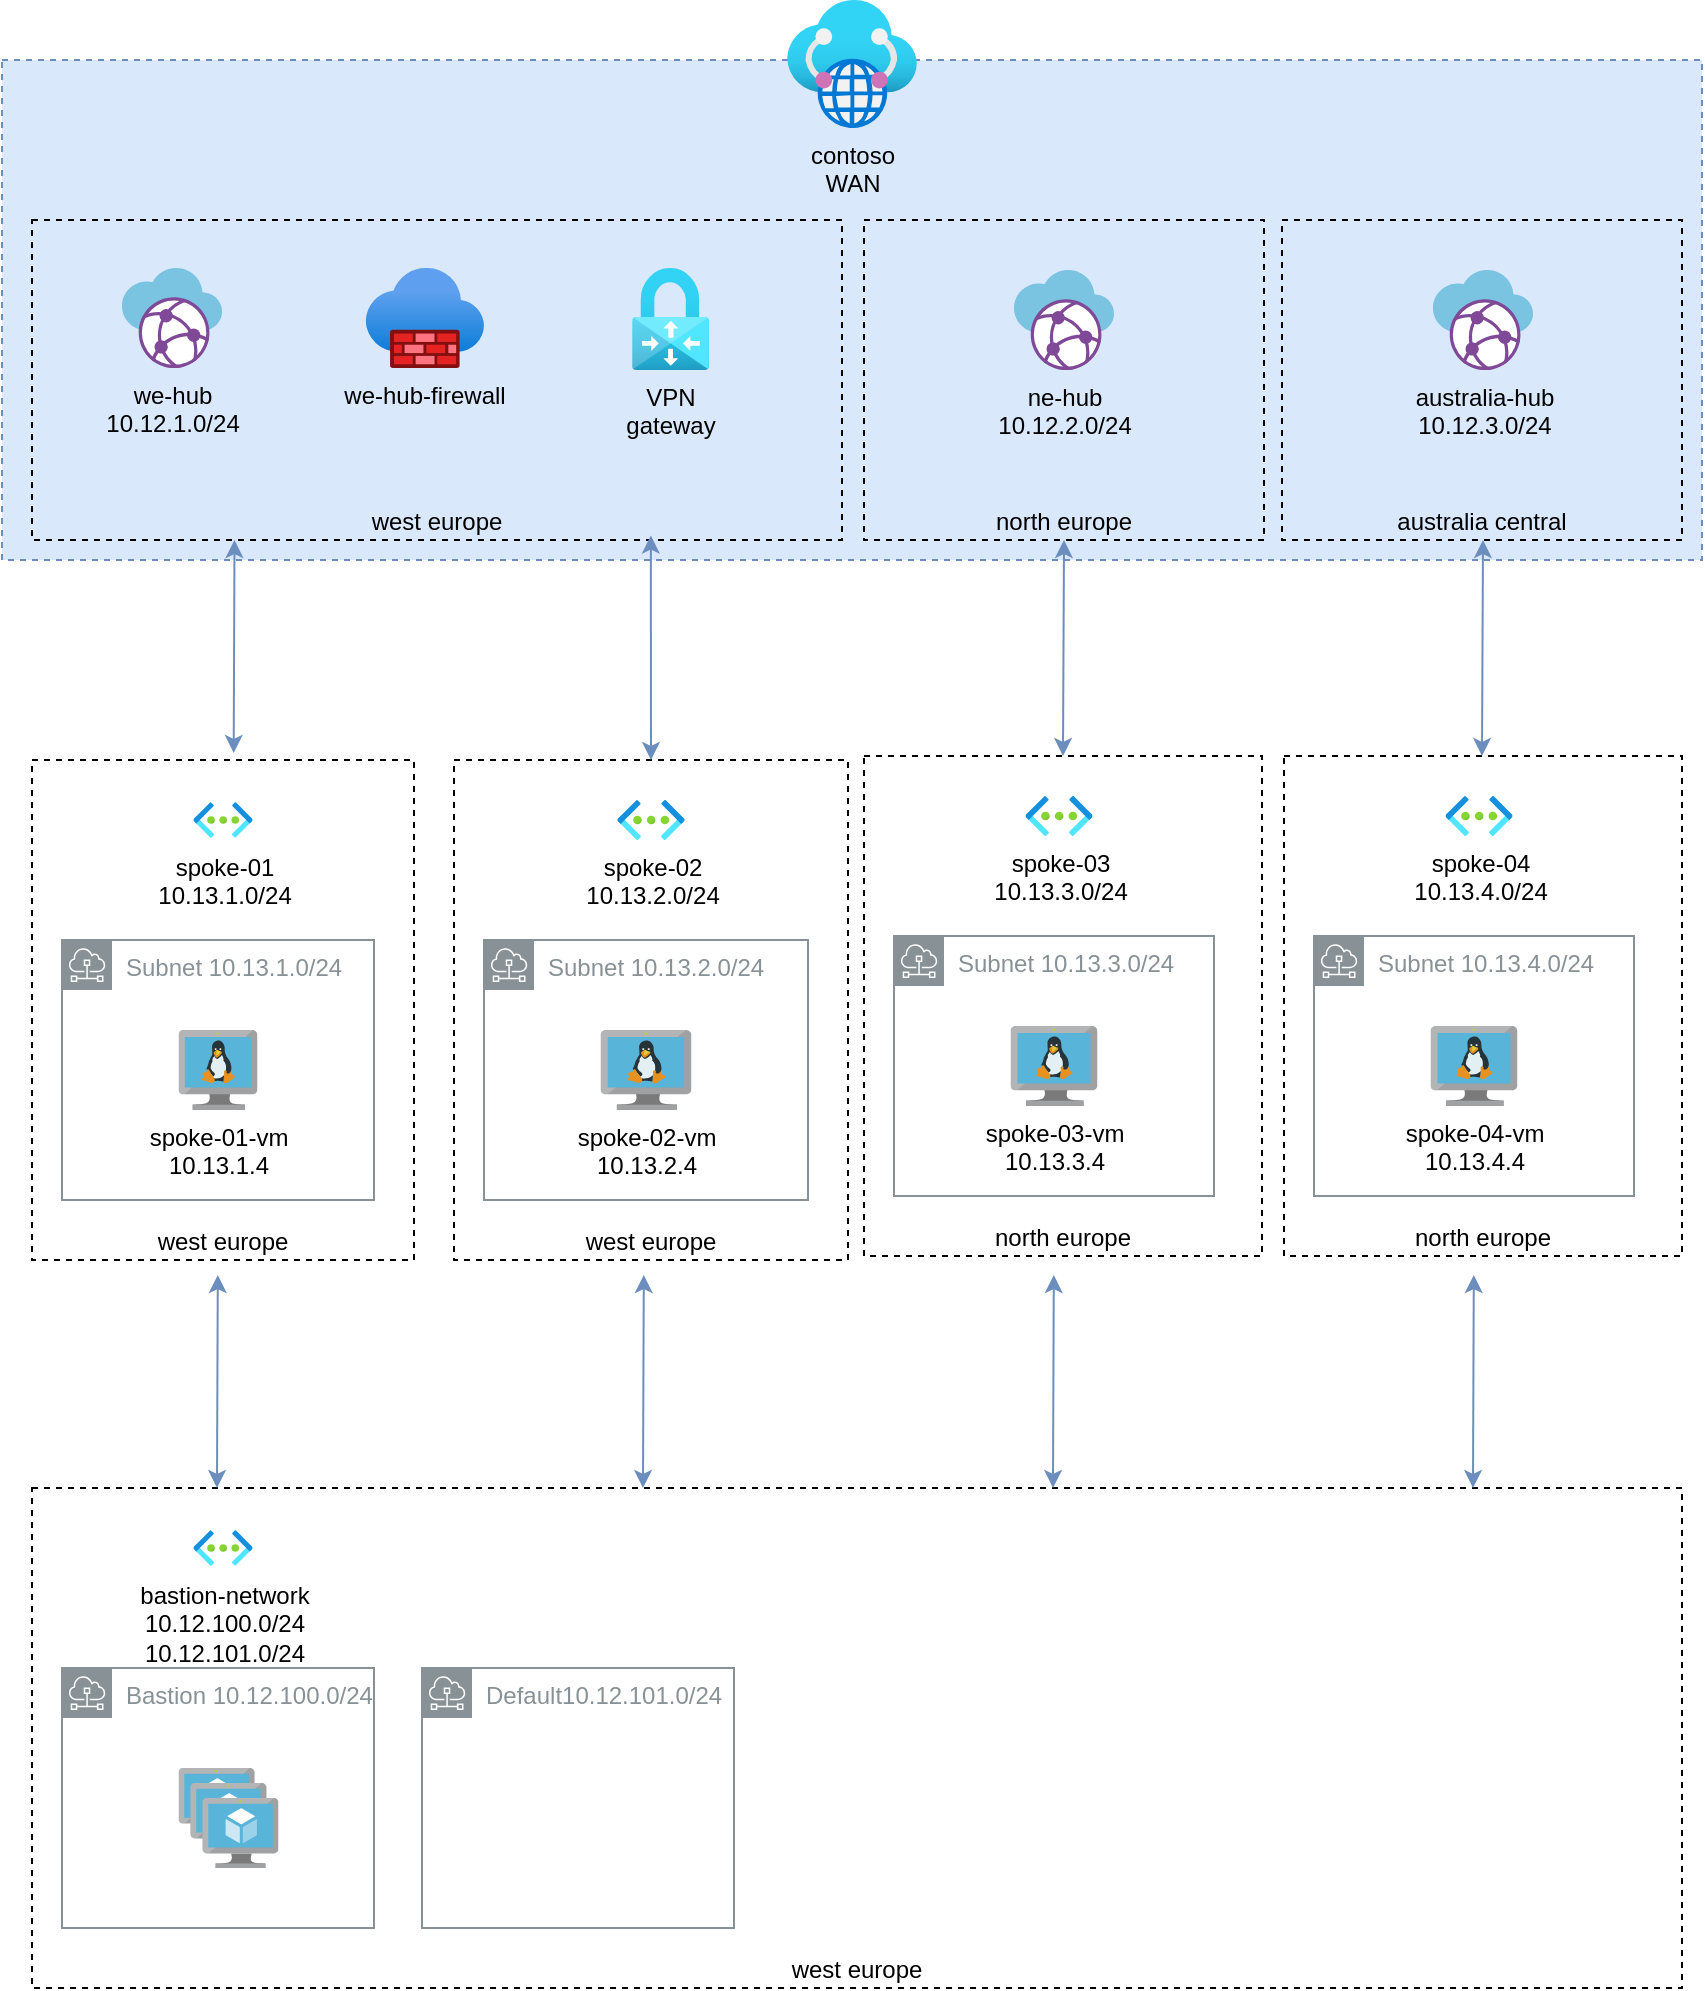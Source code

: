 <mxfile version="16.5.1" type="device"><diagram id="aPiT-PGSKgs39lGWBKkV" name="Page-1"><mxGraphModel dx="1102" dy="1025" grid="1" gridSize="10" guides="1" tooltips="1" connect="1" arrows="1" fold="1" page="1" pageScale="1" pageWidth="827" pageHeight="1169" math="0" shadow="0"><root><mxCell id="0"/><mxCell id="1" parent="0"/><mxCell id="bsmPjeTT9gQ6tpzZUVyZ-22" value="" style="rounded=0;whiteSpace=wrap;html=1;dashed=1;fillColor=#dae8fc;strokeColor=#6c8ebf;labelBackgroundColor=none;" parent="1" vertex="1"><mxGeometry x="90" y="440" width="850" height="250" as="geometry"/></mxCell><mxCell id="bsmPjeTT9gQ6tpzZUVyZ-11" value="west europe" style="rounded=0;whiteSpace=wrap;html=1;dashed=1;fillColor=none;align=center;verticalAlign=bottom;labelBackgroundColor=none;" parent="1" vertex="1"><mxGeometry x="105" y="790" width="191" height="250" as="geometry"/></mxCell><mxCell id="bsmPjeTT9gQ6tpzZUVyZ-6" value="west europe" style="rounded=0;whiteSpace=wrap;html=1;dashed=1;fillColor=none;align=center;verticalAlign=bottom;labelBackgroundColor=none;" parent="1" vertex="1"><mxGeometry x="105" y="520" width="405" height="160" as="geometry"/></mxCell><mxCell id="bsmPjeTT9gQ6tpzZUVyZ-1" value="contoso&lt;br&gt;WAN" style="aspect=fixed;html=1;points=[];align=center;image;fontSize=12;image=img/lib/azure2/networking/Virtual_WANs.svg;labelBackgroundColor=none;" parent="1" vertex="1"><mxGeometry x="482.5" y="410" width="65" height="64" as="geometry"/></mxCell><mxCell id="bsmPjeTT9gQ6tpzZUVyZ-3" value="VPN &lt;br&gt;gateway" style="aspect=fixed;html=1;points=[];align=center;image;fontSize=12;image=img/lib/azure2/networking/Virtual_Network_Gateways.svg;labelBackgroundColor=none;" parent="1" vertex="1"><mxGeometry x="405.07" y="544" width="38.43" height="51" as="geometry"/></mxCell><mxCell id="bsmPjeTT9gQ6tpzZUVyZ-4" value="we-hub&lt;br&gt;10.12.1.0/24" style="sketch=0;aspect=fixed;html=1;points=[];align=center;image;fontSize=12;image=img/lib/mscae/Virtual_WANs.svg;labelBackgroundColor=none;" parent="1" vertex="1"><mxGeometry x="150" y="544" width="50" height="50" as="geometry"/></mxCell><mxCell id="bsmPjeTT9gQ6tpzZUVyZ-7" value="north europe" style="rounded=0;whiteSpace=wrap;html=1;dashed=1;fillColor=none;align=center;verticalAlign=bottom;labelBackgroundColor=none;" parent="1" vertex="1"><mxGeometry x="521" y="520" width="200" height="160" as="geometry"/></mxCell><mxCell id="bsmPjeTT9gQ6tpzZUVyZ-9" value="ne-hub&lt;br&gt;10.12.2.0/24" style="sketch=0;aspect=fixed;html=1;points=[];align=center;image;fontSize=12;image=img/lib/mscae/Virtual_WANs.svg;labelBackgroundColor=none;" parent="1" vertex="1"><mxGeometry x="596" y="545" width="50" height="50" as="geometry"/></mxCell><mxCell id="bsmPjeTT9gQ6tpzZUVyZ-10" value="spoke-01&lt;br&gt;10.13.1.0/24" style="aspect=fixed;html=1;points=[];align=center;image;fontSize=12;image=img/lib/azure2/networking/Virtual_Networks.svg;dashed=1;fillColor=none;labelBackgroundColor=none;" parent="1" vertex="1"><mxGeometry x="185.75" y="810" width="29.5" height="20" as="geometry"/></mxCell><mxCell id="bsmPjeTT9gQ6tpzZUVyZ-12" value="Subnet 10.13.1.0/24" style="sketch=0;outlineConnect=0;gradientColor=none;html=1;whiteSpace=wrap;fontSize=12;fontStyle=0;shape=mxgraph.aws4.group;grIcon=mxgraph.aws4.group_subnet;strokeColor=#879196;fillColor=none;verticalAlign=top;align=left;spacingLeft=30;fontColor=#879196;dashed=0;labelBackgroundColor=none;" parent="1" vertex="1"><mxGeometry x="120" y="880" width="156" height="130" as="geometry"/></mxCell><mxCell id="bsmPjeTT9gQ6tpzZUVyZ-13" value="spoke-01-vm&lt;br&gt;10.13.1.4" style="sketch=0;aspect=fixed;html=1;points=[];align=center;image;fontSize=12;image=img/lib/mscae/VM_Linux.svg;dashed=1;fillColor=none;labelBackgroundColor=none;" parent="1" vertex="1"><mxGeometry x="178.26" y="925" width="39.48" height="40" as="geometry"/></mxCell><mxCell id="bsmPjeTT9gQ6tpzZUVyZ-14" value="west europe" style="rounded=0;whiteSpace=wrap;html=1;dashed=1;fillColor=none;align=center;verticalAlign=bottom;labelBackgroundColor=none;" parent="1" vertex="1"><mxGeometry x="316" y="790" width="197" height="250" as="geometry"/></mxCell><mxCell id="bsmPjeTT9gQ6tpzZUVyZ-15" value="spoke-02&lt;br&gt;10.13.2.0/24" style="aspect=fixed;html=1;points=[];align=center;image;fontSize=12;image=img/lib/azure2/networking/Virtual_Networks.svg;dashed=1;fillColor=none;labelBackgroundColor=none;" parent="1" vertex="1"><mxGeometry x="396.75" y="810" width="35.5" height="20" as="geometry"/></mxCell><mxCell id="bsmPjeTT9gQ6tpzZUVyZ-16" value="Subnet 10.13.2.0/24" style="sketch=0;outlineConnect=0;gradientColor=none;html=1;whiteSpace=wrap;fontSize=12;fontStyle=0;shape=mxgraph.aws4.group;grIcon=mxgraph.aws4.group_subnet;strokeColor=#879196;fillColor=none;verticalAlign=top;align=left;spacingLeft=30;fontColor=#879196;dashed=0;labelBackgroundColor=none;" parent="1" vertex="1"><mxGeometry x="331" y="880" width="162" height="130" as="geometry"/></mxCell><mxCell id="bsmPjeTT9gQ6tpzZUVyZ-17" value="spoke-02-vm&lt;br&gt;10.13.2.4" style="sketch=0;aspect=fixed;html=1;points=[];align=center;image;fontSize=12;image=img/lib/mscae/VM_Linux.svg;dashed=1;fillColor=none;labelBackgroundColor=none;" parent="1" vertex="1"><mxGeometry x="389.26" y="925" width="45.48" height="40" as="geometry"/></mxCell><mxCell id="bsmPjeTT9gQ6tpzZUVyZ-18" value="north europe" style="rounded=0;whiteSpace=wrap;html=1;dashed=1;fillColor=none;align=center;verticalAlign=bottom;labelBackgroundColor=none;" parent="1" vertex="1"><mxGeometry x="521" y="788" width="199" height="250" as="geometry"/></mxCell><mxCell id="bsmPjeTT9gQ6tpzZUVyZ-19" value="spoke-03&lt;br&gt;10.13.3.0/24" style="aspect=fixed;html=1;points=[];align=center;image;fontSize=12;image=img/lib/azure2/networking/Virtual_Networks.svg;dashed=1;fillColor=none;labelBackgroundColor=none;" parent="1" vertex="1"><mxGeometry x="601.75" y="808" width="33.5" height="20" as="geometry"/></mxCell><mxCell id="bsmPjeTT9gQ6tpzZUVyZ-20" value="Subnet 10.13.3.0/24" style="sketch=0;outlineConnect=0;gradientColor=none;html=1;whiteSpace=wrap;fontSize=12;fontStyle=0;shape=mxgraph.aws4.group;grIcon=mxgraph.aws4.group_subnet;strokeColor=#879196;fillColor=none;verticalAlign=top;align=left;spacingLeft=30;fontColor=#879196;dashed=0;labelBackgroundColor=none;" parent="1" vertex="1"><mxGeometry x="536" y="878" width="160" height="130" as="geometry"/></mxCell><mxCell id="bsmPjeTT9gQ6tpzZUVyZ-21" value="spoke-03-vm&lt;br&gt;10.13.3.4" style="sketch=0;aspect=fixed;html=1;points=[];align=center;image;fontSize=12;image=img/lib/mscae/VM_Linux.svg;dashed=1;fillColor=none;labelBackgroundColor=none;" parent="1" vertex="1"><mxGeometry x="594.26" y="923" width="43.48" height="40" as="geometry"/></mxCell><mxCell id="bsmPjeTT9gQ6tpzZUVyZ-24" value="" style="endArrow=classic;startArrow=classic;html=1;rounded=0;exitX=0.528;exitY=-0.014;exitDx=0;exitDy=0;exitPerimeter=0;entryX=0.25;entryY=1;entryDx=0;entryDy=0;fillColor=#dae8fc;strokeColor=#6c8ebf;" parent="1" source="bsmPjeTT9gQ6tpzZUVyZ-11" target="bsmPjeTT9gQ6tpzZUVyZ-6" edge="1"><mxGeometry width="50" height="50" relative="1" as="geometry"><mxPoint x="400" y="720" as="sourcePoint"/><mxPoint x="450" y="670" as="targetPoint"/></mxGeometry></mxCell><mxCell id="bsmPjeTT9gQ6tpzZUVyZ-25" value="" style="endArrow=classic;startArrow=classic;html=1;rounded=0;exitX=0.5;exitY=0;exitDx=0;exitDy=0;entryX=0.764;entryY=0.992;entryDx=0;entryDy=0;entryPerimeter=0;fillColor=#dae8fc;strokeColor=#6c8ebf;" parent="1" edge="1"><mxGeometry width="50" height="50" relative="1" as="geometry"><mxPoint x="414.5" y="790" as="sourcePoint"/><mxPoint x="414.42" y="677.76" as="targetPoint"/></mxGeometry></mxCell><mxCell id="bsmPjeTT9gQ6tpzZUVyZ-26" value="" style="endArrow=classic;startArrow=classic;html=1;rounded=0;exitX=0.5;exitY=0;exitDx=0;exitDy=0;entryX=0.5;entryY=1;entryDx=0;entryDy=0;fillColor=#dae8fc;strokeColor=#6c8ebf;" parent="1" source="bsmPjeTT9gQ6tpzZUVyZ-18" target="bsmPjeTT9gQ6tpzZUVyZ-7" edge="1"><mxGeometry width="50" height="50" relative="1" as="geometry"><mxPoint x="424.5" y="800" as="sourcePoint"/><mxPoint x="424.42" y="687.76" as="targetPoint"/></mxGeometry></mxCell><mxCell id="R3BaY_sP8YUgwFMGayth-1" value="west europe" style="rounded=0;whiteSpace=wrap;html=1;dashed=1;fillColor=none;align=center;verticalAlign=bottom;labelBackgroundColor=none;" parent="1" vertex="1"><mxGeometry x="105" y="1154" width="825" height="250" as="geometry"/></mxCell><mxCell id="R3BaY_sP8YUgwFMGayth-2" value="bastion-network&lt;br&gt;10.12.100.0/24&lt;br&gt;10.12.101.0/24" style="aspect=fixed;html=1;points=[];align=center;image;fontSize=12;image=img/lib/azure2/networking/Virtual_Networks.svg;dashed=1;fillColor=none;labelBackgroundColor=none;" parent="1" vertex="1"><mxGeometry x="185.75" y="1174" width="29.5" height="20" as="geometry"/></mxCell><mxCell id="R3BaY_sP8YUgwFMGayth-3" value="Bastion 10.12.100.0/24" style="sketch=0;outlineConnect=0;gradientColor=none;html=1;whiteSpace=wrap;fontSize=12;fontStyle=0;shape=mxgraph.aws4.group;grIcon=mxgraph.aws4.group_subnet;strokeColor=#879196;fillColor=none;verticalAlign=top;align=left;spacingLeft=30;fontColor=#879196;dashed=0;labelBackgroundColor=none;" parent="1" vertex="1"><mxGeometry x="120" y="1244" width="156" height="130" as="geometry"/></mxCell><mxCell id="R3BaY_sP8YUgwFMGayth-5" value="Default10.12.101.0/24" style="sketch=0;outlineConnect=0;gradientColor=none;html=1;whiteSpace=wrap;fontSize=12;fontStyle=0;shape=mxgraph.aws4.group;grIcon=mxgraph.aws4.group_subnet;strokeColor=#879196;fillColor=none;verticalAlign=top;align=left;spacingLeft=30;fontColor=#879196;dashed=0;labelBackgroundColor=none;" parent="1" vertex="1"><mxGeometry x="300" y="1244" width="156" height="130" as="geometry"/></mxCell><mxCell id="R3BaY_sP8YUgwFMGayth-6" value="" style="sketch=0;aspect=fixed;html=1;points=[];align=center;image;fontSize=12;image=img/lib/mscae/VM_Scale_Set.svg;" parent="1" vertex="1"><mxGeometry x="178.26" y="1294" width="50" height="50" as="geometry"/></mxCell><mxCell id="R3BaY_sP8YUgwFMGayth-7" value="" style="endArrow=classic;startArrow=classic;html=1;rounded=0;exitX=0.528;exitY=-0.014;exitDx=0;exitDy=0;exitPerimeter=0;entryX=0.25;entryY=1;entryDx=0;entryDy=0;fillColor=#dae8fc;strokeColor=#6c8ebf;" parent="1" edge="1"><mxGeometry width="50" height="50" relative="1" as="geometry"><mxPoint x="197.498" y="1154" as="sourcePoint"/><mxPoint x="197.9" y="1047.5" as="targetPoint"/></mxGeometry></mxCell><mxCell id="R3BaY_sP8YUgwFMGayth-8" value="" style="endArrow=classic;startArrow=classic;html=1;rounded=0;exitX=0.528;exitY=-0.014;exitDx=0;exitDy=0;exitPerimeter=0;entryX=0.25;entryY=1;entryDx=0;entryDy=0;fillColor=#dae8fc;strokeColor=#6c8ebf;" parent="1" edge="1"><mxGeometry width="50" height="50" relative="1" as="geometry"><mxPoint x="410.498" y="1154" as="sourcePoint"/><mxPoint x="410.9" y="1047.5" as="targetPoint"/></mxGeometry></mxCell><mxCell id="R3BaY_sP8YUgwFMGayth-9" value="" style="endArrow=classic;startArrow=classic;html=1;rounded=0;exitX=0.528;exitY=-0.014;exitDx=0;exitDy=0;exitPerimeter=0;entryX=0.25;entryY=1;entryDx=0;entryDy=0;fillColor=#dae8fc;strokeColor=#6c8ebf;" parent="1" edge="1"><mxGeometry width="50" height="50" relative="1" as="geometry"><mxPoint x="615.498" y="1154" as="sourcePoint"/><mxPoint x="615.9" y="1047.5" as="targetPoint"/></mxGeometry></mxCell><mxCell id="mRcd7wVkLLlFX1MhjAYP-1" value="we-hub-firewall" style="aspect=fixed;html=1;points=[];align=center;image;fontSize=12;image=img/lib/azure2/networking/Firewalls.svg;labelBackgroundColor=none;" parent="1" vertex="1"><mxGeometry x="271.83" y="544" width="59.17" height="50" as="geometry"/></mxCell><mxCell id="WeN_qq11q_jQ914rV-p1-1" value="australia central" style="rounded=0;whiteSpace=wrap;html=1;dashed=1;fillColor=none;align=center;verticalAlign=bottom;labelBackgroundColor=none;" parent="1" vertex="1"><mxGeometry x="730" y="520" width="200" height="160" as="geometry"/></mxCell><mxCell id="WeN_qq11q_jQ914rV-p1-2" value="australia-hub&lt;br&gt;10.12.3.0/24" style="sketch=0;aspect=fixed;html=1;points=[];align=center;image;fontSize=12;image=img/lib/mscae/Virtual_WANs.svg;labelBackgroundColor=none;" parent="1" vertex="1"><mxGeometry x="805.5" y="545" width="50" height="50" as="geometry"/></mxCell><mxCell id="OjXa5NmKEdQDA4ArQA09-1" value="north europe" style="rounded=0;whiteSpace=wrap;html=1;dashed=1;fillColor=none;align=center;verticalAlign=bottom;labelBackgroundColor=none;" vertex="1" parent="1"><mxGeometry x="731" y="788" width="199" height="250" as="geometry"/></mxCell><mxCell id="OjXa5NmKEdQDA4ArQA09-2" value="spoke-04&lt;br&gt;10.13.4.0/24" style="aspect=fixed;html=1;points=[];align=center;image;fontSize=12;image=img/lib/azure2/networking/Virtual_Networks.svg;dashed=1;fillColor=none;labelBackgroundColor=none;" vertex="1" parent="1"><mxGeometry x="811.75" y="808" width="33.5" height="20" as="geometry"/></mxCell><mxCell id="OjXa5NmKEdQDA4ArQA09-3" value="Subnet 10.13.4.0/24" style="sketch=0;outlineConnect=0;gradientColor=none;html=1;whiteSpace=wrap;fontSize=12;fontStyle=0;shape=mxgraph.aws4.group;grIcon=mxgraph.aws4.group_subnet;strokeColor=#879196;fillColor=none;verticalAlign=top;align=left;spacingLeft=30;fontColor=#879196;dashed=0;labelBackgroundColor=none;" vertex="1" parent="1"><mxGeometry x="746" y="878" width="160" height="130" as="geometry"/></mxCell><mxCell id="OjXa5NmKEdQDA4ArQA09-4" value="spoke-04-vm&lt;br&gt;10.13.4.4" style="sketch=0;aspect=fixed;html=1;points=[];align=center;image;fontSize=12;image=img/lib/mscae/VM_Linux.svg;dashed=1;fillColor=none;labelBackgroundColor=none;" vertex="1" parent="1"><mxGeometry x="804.26" y="923" width="43.48" height="40" as="geometry"/></mxCell><mxCell id="OjXa5NmKEdQDA4ArQA09-5" value="" style="endArrow=classic;startArrow=classic;html=1;rounded=0;exitX=0.5;exitY=0;exitDx=0;exitDy=0;entryX=0.5;entryY=1;entryDx=0;entryDy=0;fillColor=#dae8fc;strokeColor=#6c8ebf;" edge="1" parent="1"><mxGeometry width="50" height="50" relative="1" as="geometry"><mxPoint x="830" y="788" as="sourcePoint"/><mxPoint x="830.5" y="680" as="targetPoint"/></mxGeometry></mxCell><mxCell id="OjXa5NmKEdQDA4ArQA09-6" value="" style="endArrow=classic;startArrow=classic;html=1;rounded=0;exitX=0.528;exitY=-0.014;exitDx=0;exitDy=0;exitPerimeter=0;entryX=0.25;entryY=1;entryDx=0;entryDy=0;fillColor=#dae8fc;strokeColor=#6c8ebf;" edge="1" parent="1"><mxGeometry width="50" height="50" relative="1" as="geometry"><mxPoint x="825.498" y="1154" as="sourcePoint"/><mxPoint x="825.9" y="1047.5" as="targetPoint"/></mxGeometry></mxCell></root></mxGraphModel></diagram></mxfile>